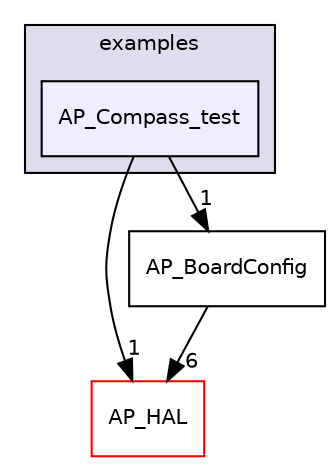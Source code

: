 digraph "libraries/AP_Compass/examples/AP_Compass_test" {
  compound=true
  node [ fontsize="10", fontname="Helvetica"];
  edge [ labelfontsize="10", labelfontname="Helvetica"];
  subgraph clusterdir_ee8760f8b6dcf8953e47fc0db7d99546 {
    graph [ bgcolor="#ddddee", pencolor="black", label="examples" fontname="Helvetica", fontsize="10", URL="dir_ee8760f8b6dcf8953e47fc0db7d99546.html"]
  dir_77c3a2eab4b78ceb7f25bc09ddf37e38 [shape=box, label="AP_Compass_test", style="filled", fillcolor="#eeeeff", pencolor="black", URL="dir_77c3a2eab4b78ceb7f25bc09ddf37e38.html"];
  }
  dir_1cbc10423b2512b31103883361e0123b [shape=box label="AP_HAL" fillcolor="white" style="filled" color="red" URL="dir_1cbc10423b2512b31103883361e0123b.html"];
  dir_30f1dfa80a719733e6e74d74b0ee38c1 [shape=box label="AP_BoardConfig" URL="dir_30f1dfa80a719733e6e74d74b0ee38c1.html"];
  dir_30f1dfa80a719733e6e74d74b0ee38c1->dir_1cbc10423b2512b31103883361e0123b [headlabel="6", labeldistance=1.5 headhref="dir_000032_000057.html"];
  dir_77c3a2eab4b78ceb7f25bc09ddf37e38->dir_1cbc10423b2512b31103883361e0123b [headlabel="1", labeldistance=1.5 headhref="dir_000043_000057.html"];
  dir_77c3a2eab4b78ceb7f25bc09ddf37e38->dir_30f1dfa80a719733e6e74d74b0ee38c1 [headlabel="1", labeldistance=1.5 headhref="dir_000043_000032.html"];
}
